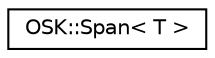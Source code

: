 digraph "Representación gráfica de la clase"
{
 // LATEX_PDF_SIZE
  edge [fontname="Helvetica",fontsize="10",labelfontname="Helvetica",labelfontsize="10"];
  node [fontname="Helvetica",fontsize="10",shape=record];
  rankdir="LR";
  Node0 [label="OSK::Span\< T \>",height=0.2,width=0.4,color="black", fillcolor="white", style="filled",URL="$class_o_s_k_1_1_span.html",tooltip=" "];
}
